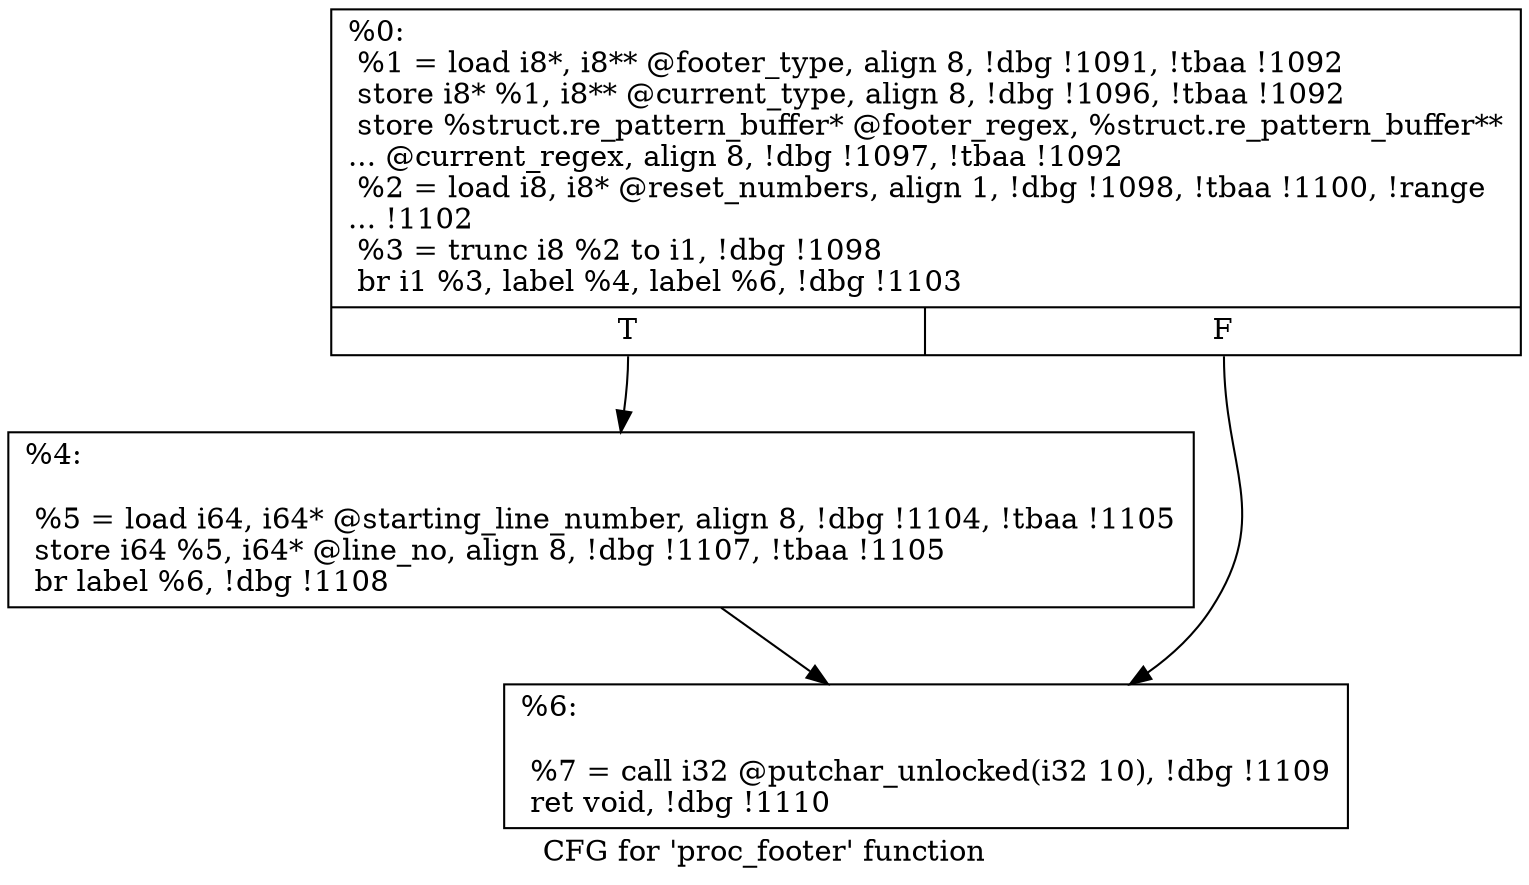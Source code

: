 digraph "CFG for 'proc_footer' function" {
	label="CFG for 'proc_footer' function";

	Node0x1bb9ca0 [shape=record,label="{%0:\l  %1 = load i8*, i8** @footer_type, align 8, !dbg !1091, !tbaa !1092\l  store i8* %1, i8** @current_type, align 8, !dbg !1096, !tbaa !1092\l  store %struct.re_pattern_buffer* @footer_regex, %struct.re_pattern_buffer**\l... @current_regex, align 8, !dbg !1097, !tbaa !1092\l  %2 = load i8, i8* @reset_numbers, align 1, !dbg !1098, !tbaa !1100, !range\l... !1102\l  %3 = trunc i8 %2 to i1, !dbg !1098\l  br i1 %3, label %4, label %6, !dbg !1103\l|{<s0>T|<s1>F}}"];
	Node0x1bb9ca0:s0 -> Node0x1bba440;
	Node0x1bb9ca0:s1 -> Node0x1bba490;
	Node0x1bba440 [shape=record,label="{%4:\l\l  %5 = load i64, i64* @starting_line_number, align 8, !dbg !1104, !tbaa !1105\l  store i64 %5, i64* @line_no, align 8, !dbg !1107, !tbaa !1105\l  br label %6, !dbg !1108\l}"];
	Node0x1bba440 -> Node0x1bba490;
	Node0x1bba490 [shape=record,label="{%6:\l\l  %7 = call i32 @putchar_unlocked(i32 10), !dbg !1109\l  ret void, !dbg !1110\l}"];
}
